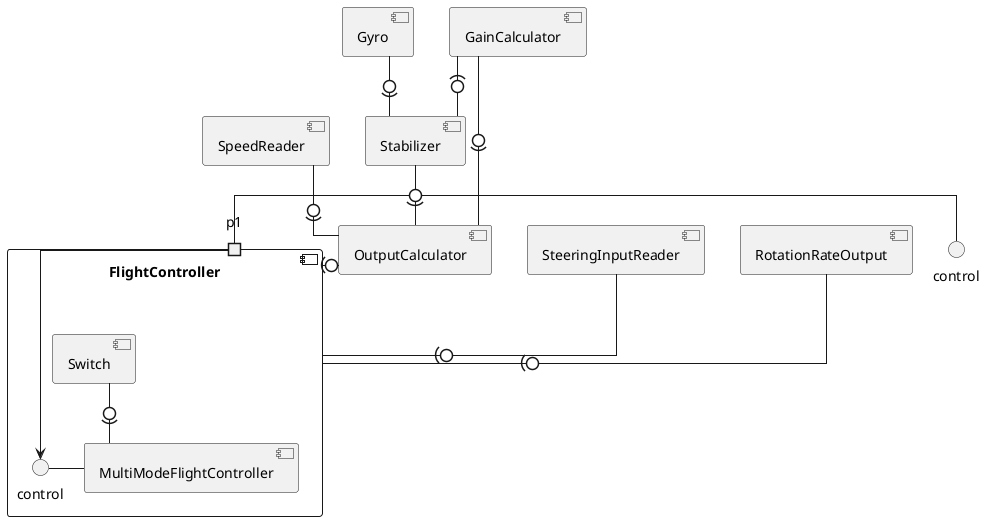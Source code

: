 @startuml Components
skinparam linetype ortho

component FlightController {
    port p1

    component MultiModeFlightController
    interface control as controlMulti

    MultiModeFlightController - controlMulti
    controlMulti <- p1

    component Switch
    Switch -0)- MultiModeFlightController
}
p1 - control

component OutputCalculator
OutputCalculator -0)- FlightController

component SteeringInputReader
SteeringInputReader -0)- FlightController

component SpeedReader
SpeedReader -0)- OutputCalculator

component Stabilizer
Stabilizer -0)- OutputCalculator

component RotationRateOutput
RotationRateOutput -0)- FlightController

component Gyro
Gyro -0)- Stabilizer

component GainCalculator
GainCalculator -0)- OutputCalculator
GainCalculator -(0- Stabilizer

@enduml
